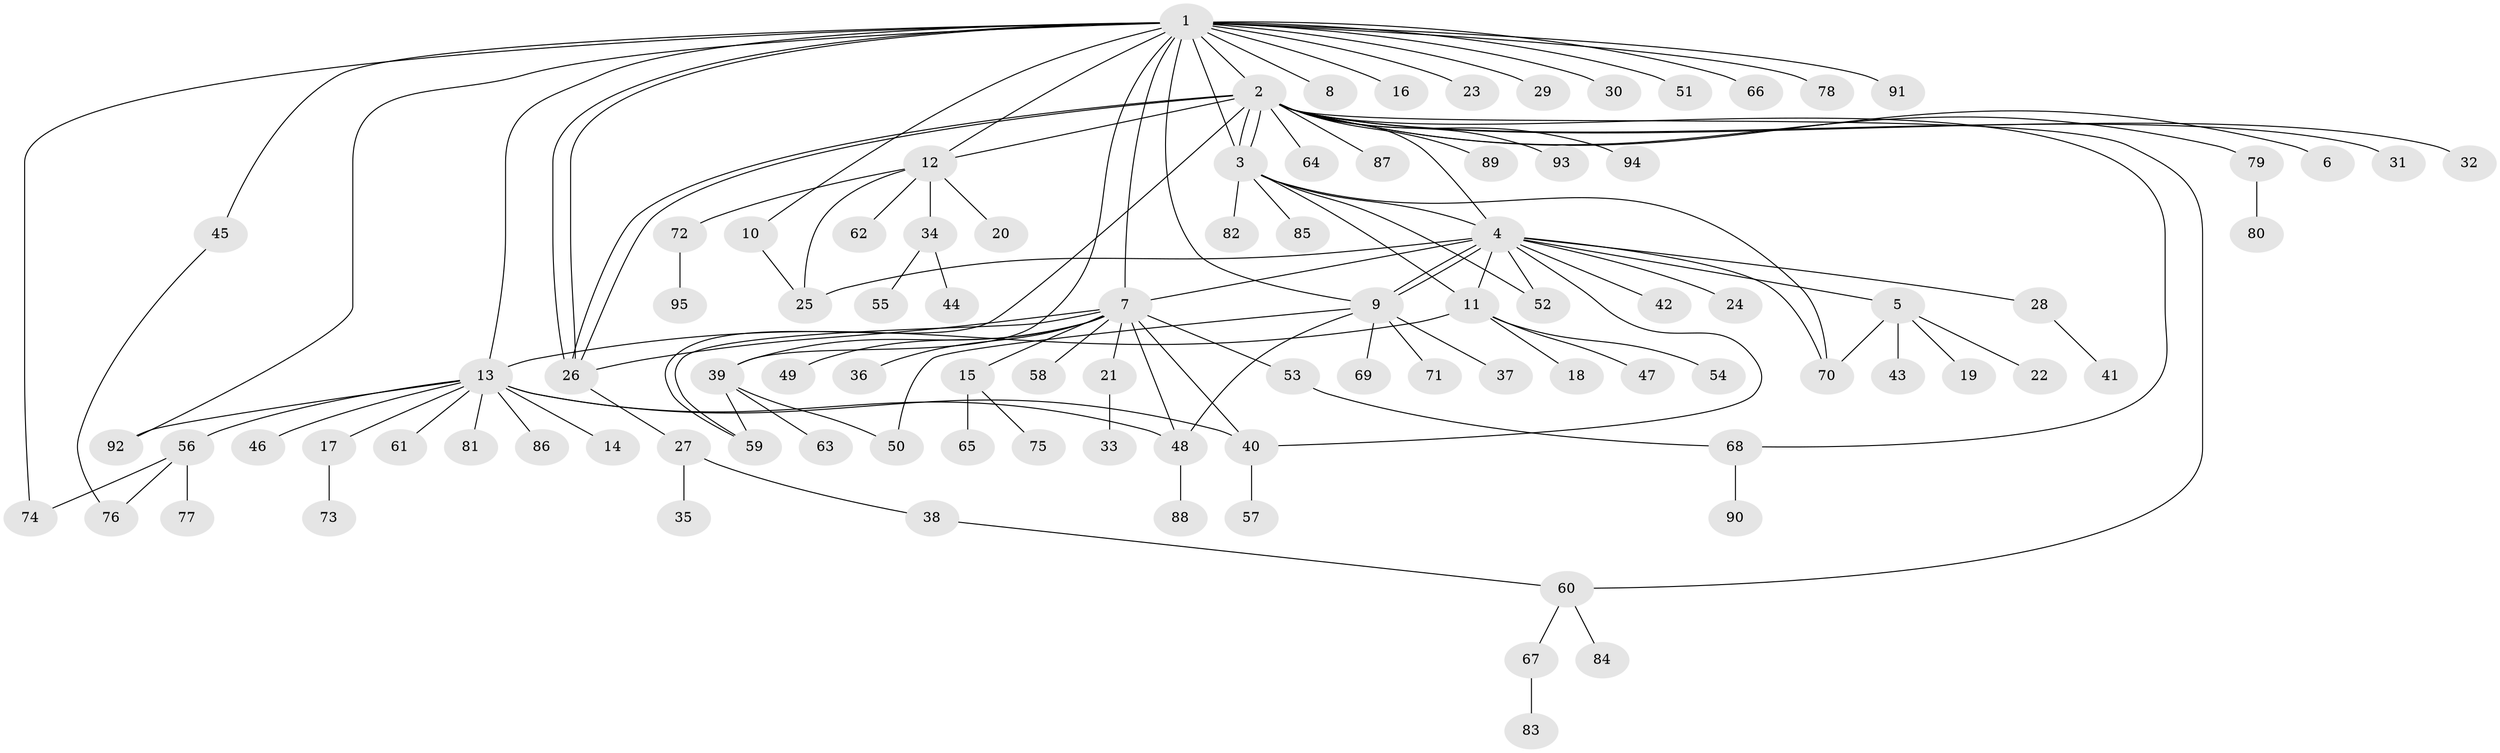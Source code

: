 // Generated by graph-tools (version 1.1) at 2025/47/03/09/25 04:47:58]
// undirected, 95 vertices, 125 edges
graph export_dot {
graph [start="1"]
  node [color=gray90,style=filled];
  1;
  2;
  3;
  4;
  5;
  6;
  7;
  8;
  9;
  10;
  11;
  12;
  13;
  14;
  15;
  16;
  17;
  18;
  19;
  20;
  21;
  22;
  23;
  24;
  25;
  26;
  27;
  28;
  29;
  30;
  31;
  32;
  33;
  34;
  35;
  36;
  37;
  38;
  39;
  40;
  41;
  42;
  43;
  44;
  45;
  46;
  47;
  48;
  49;
  50;
  51;
  52;
  53;
  54;
  55;
  56;
  57;
  58;
  59;
  60;
  61;
  62;
  63;
  64;
  65;
  66;
  67;
  68;
  69;
  70;
  71;
  72;
  73;
  74;
  75;
  76;
  77;
  78;
  79;
  80;
  81;
  82;
  83;
  84;
  85;
  86;
  87;
  88;
  89;
  90;
  91;
  92;
  93;
  94;
  95;
  1 -- 2;
  1 -- 3;
  1 -- 7;
  1 -- 8;
  1 -- 9;
  1 -- 10;
  1 -- 12;
  1 -- 13;
  1 -- 16;
  1 -- 23;
  1 -- 26;
  1 -- 26;
  1 -- 29;
  1 -- 30;
  1 -- 39;
  1 -- 45;
  1 -- 51;
  1 -- 66;
  1 -- 74;
  1 -- 78;
  1 -- 91;
  1 -- 92;
  2 -- 3;
  2 -- 3;
  2 -- 4;
  2 -- 6;
  2 -- 12;
  2 -- 26;
  2 -- 26;
  2 -- 31;
  2 -- 32;
  2 -- 59;
  2 -- 60;
  2 -- 64;
  2 -- 68;
  2 -- 79;
  2 -- 87;
  2 -- 89;
  2 -- 93;
  2 -- 94;
  3 -- 4;
  3 -- 11;
  3 -- 52;
  3 -- 70;
  3 -- 82;
  3 -- 85;
  4 -- 5;
  4 -- 7;
  4 -- 9;
  4 -- 9;
  4 -- 11;
  4 -- 24;
  4 -- 25;
  4 -- 28;
  4 -- 40;
  4 -- 42;
  4 -- 52;
  4 -- 70;
  5 -- 19;
  5 -- 22;
  5 -- 43;
  5 -- 70;
  7 -- 15;
  7 -- 21;
  7 -- 26;
  7 -- 36;
  7 -- 39;
  7 -- 40;
  7 -- 48;
  7 -- 49;
  7 -- 53;
  7 -- 58;
  7 -- 59;
  9 -- 37;
  9 -- 48;
  9 -- 50;
  9 -- 69;
  9 -- 71;
  10 -- 25;
  11 -- 13;
  11 -- 18;
  11 -- 47;
  11 -- 54;
  12 -- 20;
  12 -- 25;
  12 -- 34;
  12 -- 62;
  12 -- 72;
  13 -- 14;
  13 -- 17;
  13 -- 40;
  13 -- 46;
  13 -- 48;
  13 -- 56;
  13 -- 61;
  13 -- 81;
  13 -- 86;
  13 -- 92;
  15 -- 65;
  15 -- 75;
  17 -- 73;
  21 -- 33;
  26 -- 27;
  27 -- 35;
  27 -- 38;
  28 -- 41;
  34 -- 44;
  34 -- 55;
  38 -- 60;
  39 -- 50;
  39 -- 59;
  39 -- 63;
  40 -- 57;
  45 -- 76;
  48 -- 88;
  53 -- 68;
  56 -- 74;
  56 -- 76;
  56 -- 77;
  60 -- 67;
  60 -- 84;
  67 -- 83;
  68 -- 90;
  72 -- 95;
  79 -- 80;
}
